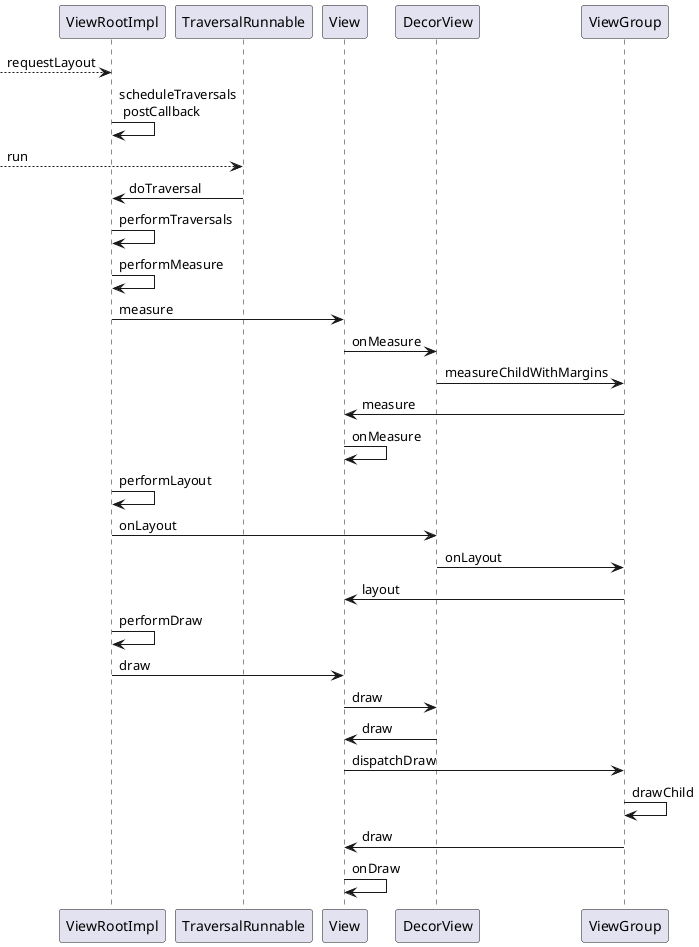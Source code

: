 @startuml
--> ViewRootImpl:requestLayout
ViewRootImpl -> ViewRootImpl:scheduleTraversals\n postCallback
--> TraversalRunnable:run
TraversalRunnable -> ViewRootImpl:doTraversal
ViewRootImpl -> ViewRootImpl:performTraversals

ViewRootImpl -> ViewRootImpl:performMeasure
ViewRootImpl -> View:measure
View -> DecorView:onMeasure
DecorView -> ViewGroup:measureChildWithMargins
ViewGroup -> View:measure
View -> View:onMeasure


ViewRootImpl -> ViewRootImpl:performLayout
ViewRootImpl -> DecorView:onLayout
DecorView -> ViewGroup:onLayout
ViewGroup -> View:layout

ViewRootImpl -> ViewRootImpl:performDraw
ViewRootImpl -> View:draw
View -> DecorView:draw
DecorView -> View:draw
View -> ViewGroup:dispatchDraw
ViewGroup -> ViewGroup:drawChild
ViewGroup -> View:draw
View -> View:onDraw

@enduml